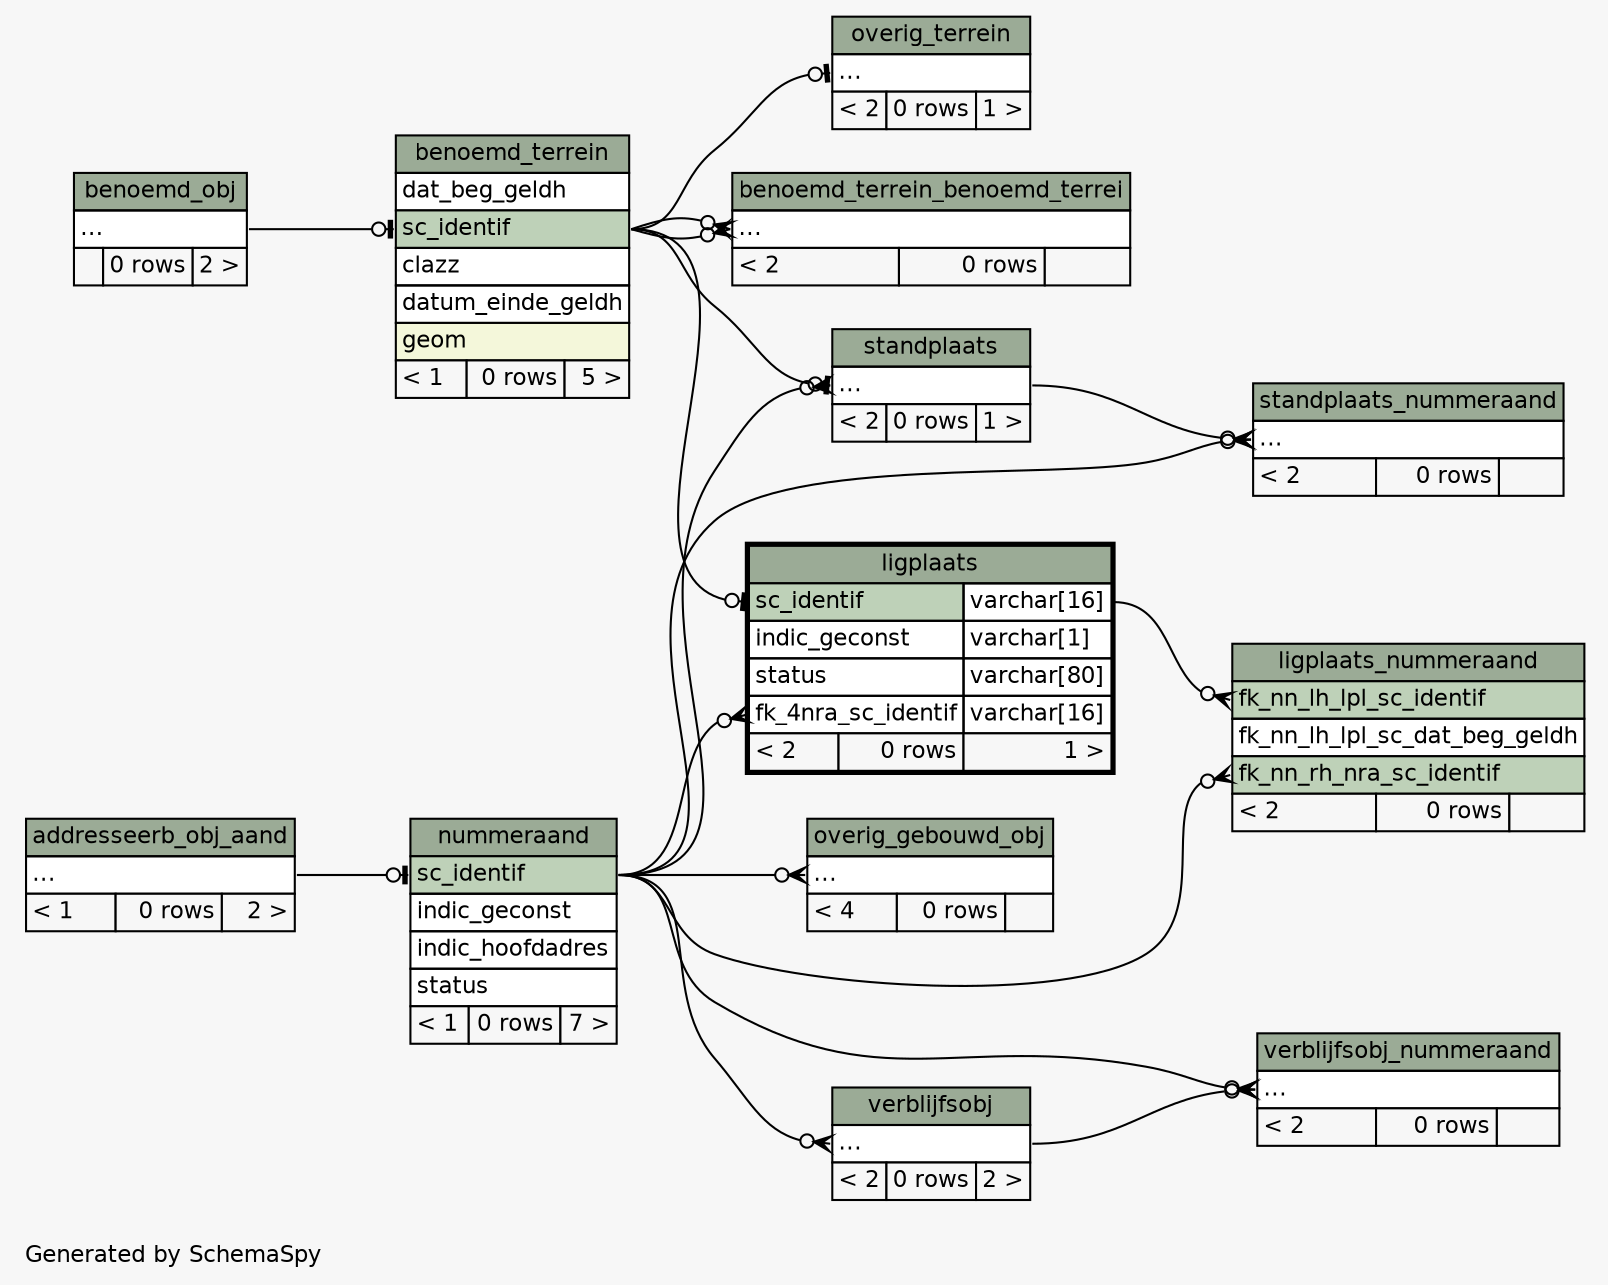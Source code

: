 // dot 2.40.1 on Linux 4.18.0-10-generic
// SchemaSpy rev Unknown
digraph "twoDegreesRelationshipsDiagram" {
  graph [
    rankdir="RL"
    bgcolor="#f7f7f7"
    label="\nGenerated by SchemaSpy"
    labeljust="l"
    nodesep="0.18"
    ranksep="0.46"
    fontname="Helvetica"
    fontsize="11"
  ];
  node [
    fontname="Helvetica"
    fontsize="11"
    shape="plaintext"
  ];
  edge [
    arrowsize="0.8"
  ];
  "benoemd_terrein":"sc_identif":w -> "benoemd_obj":"elipses":e [arrowhead=none dir=back arrowtail=teeodot];
  "benoemd_terrein_benoemd_terrei":"elipses":w -> "benoemd_terrein":"sc_identif":e [arrowhead=none dir=back arrowtail=crowodot];
  "benoemd_terrein_benoemd_terrei":"elipses":w -> "benoemd_terrein":"sc_identif":e [arrowhead=none dir=back arrowtail=crowodot];
  "ligplaats":"fk_4nra_sc_identif":w -> "nummeraand":"sc_identif":e [arrowhead=none dir=back arrowtail=crowodot];
  "ligplaats":"sc_identif":w -> "benoemd_terrein":"sc_identif":e [arrowhead=none dir=back arrowtail=teeodot];
  "ligplaats_nummeraand":"fk_nn_lh_lpl_sc_identif":w -> "ligplaats":"sc_identif.type":e [arrowhead=none dir=back arrowtail=crowodot];
  "ligplaats_nummeraand":"fk_nn_rh_nra_sc_identif":w -> "nummeraand":"sc_identif":e [arrowhead=none dir=back arrowtail=crowodot];
  "nummeraand":"sc_identif":w -> "addresseerb_obj_aand":"elipses":e [arrowhead=none dir=back arrowtail=teeodot];
  "overig_gebouwd_obj":"elipses":w -> "nummeraand":"sc_identif":e [arrowhead=none dir=back arrowtail=crowodot];
  "overig_terrein":"elipses":w -> "benoemd_terrein":"sc_identif":e [arrowhead=none dir=back arrowtail=teeodot];
  "standplaats":"elipses":w -> "nummeraand":"sc_identif":e [arrowhead=none dir=back arrowtail=crowodot];
  "standplaats":"elipses":w -> "benoemd_terrein":"sc_identif":e [arrowhead=none dir=back arrowtail=teeodot];
  "standplaats_nummeraand":"elipses":w -> "standplaats":"elipses":e [arrowhead=none dir=back arrowtail=crowodot];
  "standplaats_nummeraand":"elipses":w -> "nummeraand":"sc_identif":e [arrowhead=none dir=back arrowtail=crowodot];
  "verblijfsobj":"elipses":w -> "nummeraand":"sc_identif":e [arrowhead=none dir=back arrowtail=crowodot];
  "verblijfsobj_nummeraand":"elipses":w -> "verblijfsobj":"elipses":e [arrowhead=none dir=back arrowtail=crowodot];
  "verblijfsobj_nummeraand":"elipses":w -> "nummeraand":"sc_identif":e [arrowhead=none dir=back arrowtail=crowodot];
  "addresseerb_obj_aand" [
    label=<
    <TABLE BORDER="0" CELLBORDER="1" CELLSPACING="0" BGCOLOR="#ffffff">
      <TR><TD COLSPAN="3" BGCOLOR="#9bab96" ALIGN="CENTER">addresseerb_obj_aand</TD></TR>
      <TR><TD PORT="elipses" COLSPAN="3" ALIGN="LEFT">...</TD></TR>
      <TR><TD ALIGN="LEFT" BGCOLOR="#f7f7f7">&lt; 1</TD><TD ALIGN="RIGHT" BGCOLOR="#f7f7f7">0 rows</TD><TD ALIGN="RIGHT" BGCOLOR="#f7f7f7">2 &gt;</TD></TR>
    </TABLE>>
    URL="addresseerb_obj_aand.html"
    tooltip="addresseerb_obj_aand"
  ];
  "benoemd_obj" [
    label=<
    <TABLE BORDER="0" CELLBORDER="1" CELLSPACING="0" BGCOLOR="#ffffff">
      <TR><TD COLSPAN="3" BGCOLOR="#9bab96" ALIGN="CENTER">benoemd_obj</TD></TR>
      <TR><TD PORT="elipses" COLSPAN="3" ALIGN="LEFT">...</TD></TR>
      <TR><TD ALIGN="LEFT" BGCOLOR="#f7f7f7">  </TD><TD ALIGN="RIGHT" BGCOLOR="#f7f7f7">0 rows</TD><TD ALIGN="RIGHT" BGCOLOR="#f7f7f7">2 &gt;</TD></TR>
    </TABLE>>
    URL="benoemd_obj.html"
    tooltip="benoemd_obj"
  ];
  "benoemd_terrein" [
    label=<
    <TABLE BORDER="0" CELLBORDER="1" CELLSPACING="0" BGCOLOR="#ffffff">
      <TR><TD COLSPAN="3" BGCOLOR="#9bab96" ALIGN="CENTER">benoemd_terrein</TD></TR>
      <TR><TD PORT="dat_beg_geldh" COLSPAN="3" ALIGN="LEFT">dat_beg_geldh</TD></TR>
      <TR><TD PORT="sc_identif" COLSPAN="3" BGCOLOR="#bed1b8" ALIGN="LEFT">sc_identif</TD></TR>
      <TR><TD PORT="clazz" COLSPAN="3" ALIGN="LEFT">clazz</TD></TR>
      <TR><TD PORT="datum_einde_geldh" COLSPAN="3" ALIGN="LEFT">datum_einde_geldh</TD></TR>
      <TR><TD PORT="geom" COLSPAN="3" BGCOLOR="#f4f7da" ALIGN="LEFT">geom</TD></TR>
      <TR><TD ALIGN="LEFT" BGCOLOR="#f7f7f7">&lt; 1</TD><TD ALIGN="RIGHT" BGCOLOR="#f7f7f7">0 rows</TD><TD ALIGN="RIGHT" BGCOLOR="#f7f7f7">5 &gt;</TD></TR>
    </TABLE>>
    URL="benoemd_terrein.html"
    tooltip="benoemd_terrein"
  ];
  "benoemd_terrein_benoemd_terrei" [
    label=<
    <TABLE BORDER="0" CELLBORDER="1" CELLSPACING="0" BGCOLOR="#ffffff">
      <TR><TD COLSPAN="3" BGCOLOR="#9bab96" ALIGN="CENTER">benoemd_terrein_benoemd_terrei</TD></TR>
      <TR><TD PORT="elipses" COLSPAN="3" ALIGN="LEFT">...</TD></TR>
      <TR><TD ALIGN="LEFT" BGCOLOR="#f7f7f7">&lt; 2</TD><TD ALIGN="RIGHT" BGCOLOR="#f7f7f7">0 rows</TD><TD ALIGN="RIGHT" BGCOLOR="#f7f7f7">  </TD></TR>
    </TABLE>>
    URL="benoemd_terrein_benoemd_terrei.html"
    tooltip="benoemd_terrein_benoemd_terrei"
  ];
  "ligplaats" [
    label=<
    <TABLE BORDER="2" CELLBORDER="1" CELLSPACING="0" BGCOLOR="#ffffff">
      <TR><TD COLSPAN="3" BGCOLOR="#9bab96" ALIGN="CENTER">ligplaats</TD></TR>
      <TR><TD PORT="sc_identif" COLSPAN="2" BGCOLOR="#bed1b8" ALIGN="LEFT">sc_identif</TD><TD PORT="sc_identif.type" ALIGN="LEFT">varchar[16]</TD></TR>
      <TR><TD PORT="indic_geconst" COLSPAN="2" ALIGN="LEFT">indic_geconst</TD><TD PORT="indic_geconst.type" ALIGN="LEFT">varchar[1]</TD></TR>
      <TR><TD PORT="status" COLSPAN="2" ALIGN="LEFT">status</TD><TD PORT="status.type" ALIGN="LEFT">varchar[80]</TD></TR>
      <TR><TD PORT="fk_4nra_sc_identif" COLSPAN="2" ALIGN="LEFT">fk_4nra_sc_identif</TD><TD PORT="fk_4nra_sc_identif.type" ALIGN="LEFT">varchar[16]</TD></TR>
      <TR><TD ALIGN="LEFT" BGCOLOR="#f7f7f7">&lt; 2</TD><TD ALIGN="RIGHT" BGCOLOR="#f7f7f7">0 rows</TD><TD ALIGN="RIGHT" BGCOLOR="#f7f7f7">1 &gt;</TD></TR>
    </TABLE>>
    URL="ligplaats.html"
    tooltip="ligplaats"
  ];
  "ligplaats_nummeraand" [
    label=<
    <TABLE BORDER="0" CELLBORDER="1" CELLSPACING="0" BGCOLOR="#ffffff">
      <TR><TD COLSPAN="3" BGCOLOR="#9bab96" ALIGN="CENTER">ligplaats_nummeraand</TD></TR>
      <TR><TD PORT="fk_nn_lh_lpl_sc_identif" COLSPAN="3" BGCOLOR="#bed1b8" ALIGN="LEFT">fk_nn_lh_lpl_sc_identif</TD></TR>
      <TR><TD PORT="fk_nn_lh_lpl_sc_dat_beg_geldh" COLSPAN="3" ALIGN="LEFT">fk_nn_lh_lpl_sc_dat_beg_geldh</TD></TR>
      <TR><TD PORT="fk_nn_rh_nra_sc_identif" COLSPAN="3" BGCOLOR="#bed1b8" ALIGN="LEFT">fk_nn_rh_nra_sc_identif</TD></TR>
      <TR><TD ALIGN="LEFT" BGCOLOR="#f7f7f7">&lt; 2</TD><TD ALIGN="RIGHT" BGCOLOR="#f7f7f7">0 rows</TD><TD ALIGN="RIGHT" BGCOLOR="#f7f7f7">  </TD></TR>
    </TABLE>>
    URL="ligplaats_nummeraand.html"
    tooltip="ligplaats_nummeraand"
  ];
  "nummeraand" [
    label=<
    <TABLE BORDER="0" CELLBORDER="1" CELLSPACING="0" BGCOLOR="#ffffff">
      <TR><TD COLSPAN="3" BGCOLOR="#9bab96" ALIGN="CENTER">nummeraand</TD></TR>
      <TR><TD PORT="sc_identif" COLSPAN="3" BGCOLOR="#bed1b8" ALIGN="LEFT">sc_identif</TD></TR>
      <TR><TD PORT="indic_geconst" COLSPAN="3" ALIGN="LEFT">indic_geconst</TD></TR>
      <TR><TD PORT="indic_hoofdadres" COLSPAN="3" ALIGN="LEFT">indic_hoofdadres</TD></TR>
      <TR><TD PORT="status" COLSPAN="3" ALIGN="LEFT">status</TD></TR>
      <TR><TD ALIGN="LEFT" BGCOLOR="#f7f7f7">&lt; 1</TD><TD ALIGN="RIGHT" BGCOLOR="#f7f7f7">0 rows</TD><TD ALIGN="RIGHT" BGCOLOR="#f7f7f7">7 &gt;</TD></TR>
    </TABLE>>
    URL="nummeraand.html"
    tooltip="nummeraand"
  ];
  "overig_gebouwd_obj" [
    label=<
    <TABLE BORDER="0" CELLBORDER="1" CELLSPACING="0" BGCOLOR="#ffffff">
      <TR><TD COLSPAN="3" BGCOLOR="#9bab96" ALIGN="CENTER">overig_gebouwd_obj</TD></TR>
      <TR><TD PORT="elipses" COLSPAN="3" ALIGN="LEFT">...</TD></TR>
      <TR><TD ALIGN="LEFT" BGCOLOR="#f7f7f7">&lt; 4</TD><TD ALIGN="RIGHT" BGCOLOR="#f7f7f7">0 rows</TD><TD ALIGN="RIGHT" BGCOLOR="#f7f7f7">  </TD></TR>
    </TABLE>>
    URL="overig_gebouwd_obj.html"
    tooltip="overig_gebouwd_obj"
  ];
  "overig_terrein" [
    label=<
    <TABLE BORDER="0" CELLBORDER="1" CELLSPACING="0" BGCOLOR="#ffffff">
      <TR><TD COLSPAN="3" BGCOLOR="#9bab96" ALIGN="CENTER">overig_terrein</TD></TR>
      <TR><TD PORT="elipses" COLSPAN="3" ALIGN="LEFT">...</TD></TR>
      <TR><TD ALIGN="LEFT" BGCOLOR="#f7f7f7">&lt; 2</TD><TD ALIGN="RIGHT" BGCOLOR="#f7f7f7">0 rows</TD><TD ALIGN="RIGHT" BGCOLOR="#f7f7f7">1 &gt;</TD></TR>
    </TABLE>>
    URL="overig_terrein.html"
    tooltip="overig_terrein"
  ];
  "standplaats" [
    label=<
    <TABLE BORDER="0" CELLBORDER="1" CELLSPACING="0" BGCOLOR="#ffffff">
      <TR><TD COLSPAN="3" BGCOLOR="#9bab96" ALIGN="CENTER">standplaats</TD></TR>
      <TR><TD PORT="elipses" COLSPAN="3" ALIGN="LEFT">...</TD></TR>
      <TR><TD ALIGN="LEFT" BGCOLOR="#f7f7f7">&lt; 2</TD><TD ALIGN="RIGHT" BGCOLOR="#f7f7f7">0 rows</TD><TD ALIGN="RIGHT" BGCOLOR="#f7f7f7">1 &gt;</TD></TR>
    </TABLE>>
    URL="standplaats.html"
    tooltip="standplaats"
  ];
  "standplaats_nummeraand" [
    label=<
    <TABLE BORDER="0" CELLBORDER="1" CELLSPACING="0" BGCOLOR="#ffffff">
      <TR><TD COLSPAN="3" BGCOLOR="#9bab96" ALIGN="CENTER">standplaats_nummeraand</TD></TR>
      <TR><TD PORT="elipses" COLSPAN="3" ALIGN="LEFT">...</TD></TR>
      <TR><TD ALIGN="LEFT" BGCOLOR="#f7f7f7">&lt; 2</TD><TD ALIGN="RIGHT" BGCOLOR="#f7f7f7">0 rows</TD><TD ALIGN="RIGHT" BGCOLOR="#f7f7f7">  </TD></TR>
    </TABLE>>
    URL="standplaats_nummeraand.html"
    tooltip="standplaats_nummeraand"
  ];
  "verblijfsobj" [
    label=<
    <TABLE BORDER="0" CELLBORDER="1" CELLSPACING="0" BGCOLOR="#ffffff">
      <TR><TD COLSPAN="3" BGCOLOR="#9bab96" ALIGN="CENTER">verblijfsobj</TD></TR>
      <TR><TD PORT="elipses" COLSPAN="3" ALIGN="LEFT">...</TD></TR>
      <TR><TD ALIGN="LEFT" BGCOLOR="#f7f7f7">&lt; 2</TD><TD ALIGN="RIGHT" BGCOLOR="#f7f7f7">0 rows</TD><TD ALIGN="RIGHT" BGCOLOR="#f7f7f7">2 &gt;</TD></TR>
    </TABLE>>
    URL="verblijfsobj.html"
    tooltip="verblijfsobj"
  ];
  "verblijfsobj_nummeraand" [
    label=<
    <TABLE BORDER="0" CELLBORDER="1" CELLSPACING="0" BGCOLOR="#ffffff">
      <TR><TD COLSPAN="3" BGCOLOR="#9bab96" ALIGN="CENTER">verblijfsobj_nummeraand</TD></TR>
      <TR><TD PORT="elipses" COLSPAN="3" ALIGN="LEFT">...</TD></TR>
      <TR><TD ALIGN="LEFT" BGCOLOR="#f7f7f7">&lt; 2</TD><TD ALIGN="RIGHT" BGCOLOR="#f7f7f7">0 rows</TD><TD ALIGN="RIGHT" BGCOLOR="#f7f7f7">  </TD></TR>
    </TABLE>>
    URL="verblijfsobj_nummeraand.html"
    tooltip="verblijfsobj_nummeraand"
  ];
}
